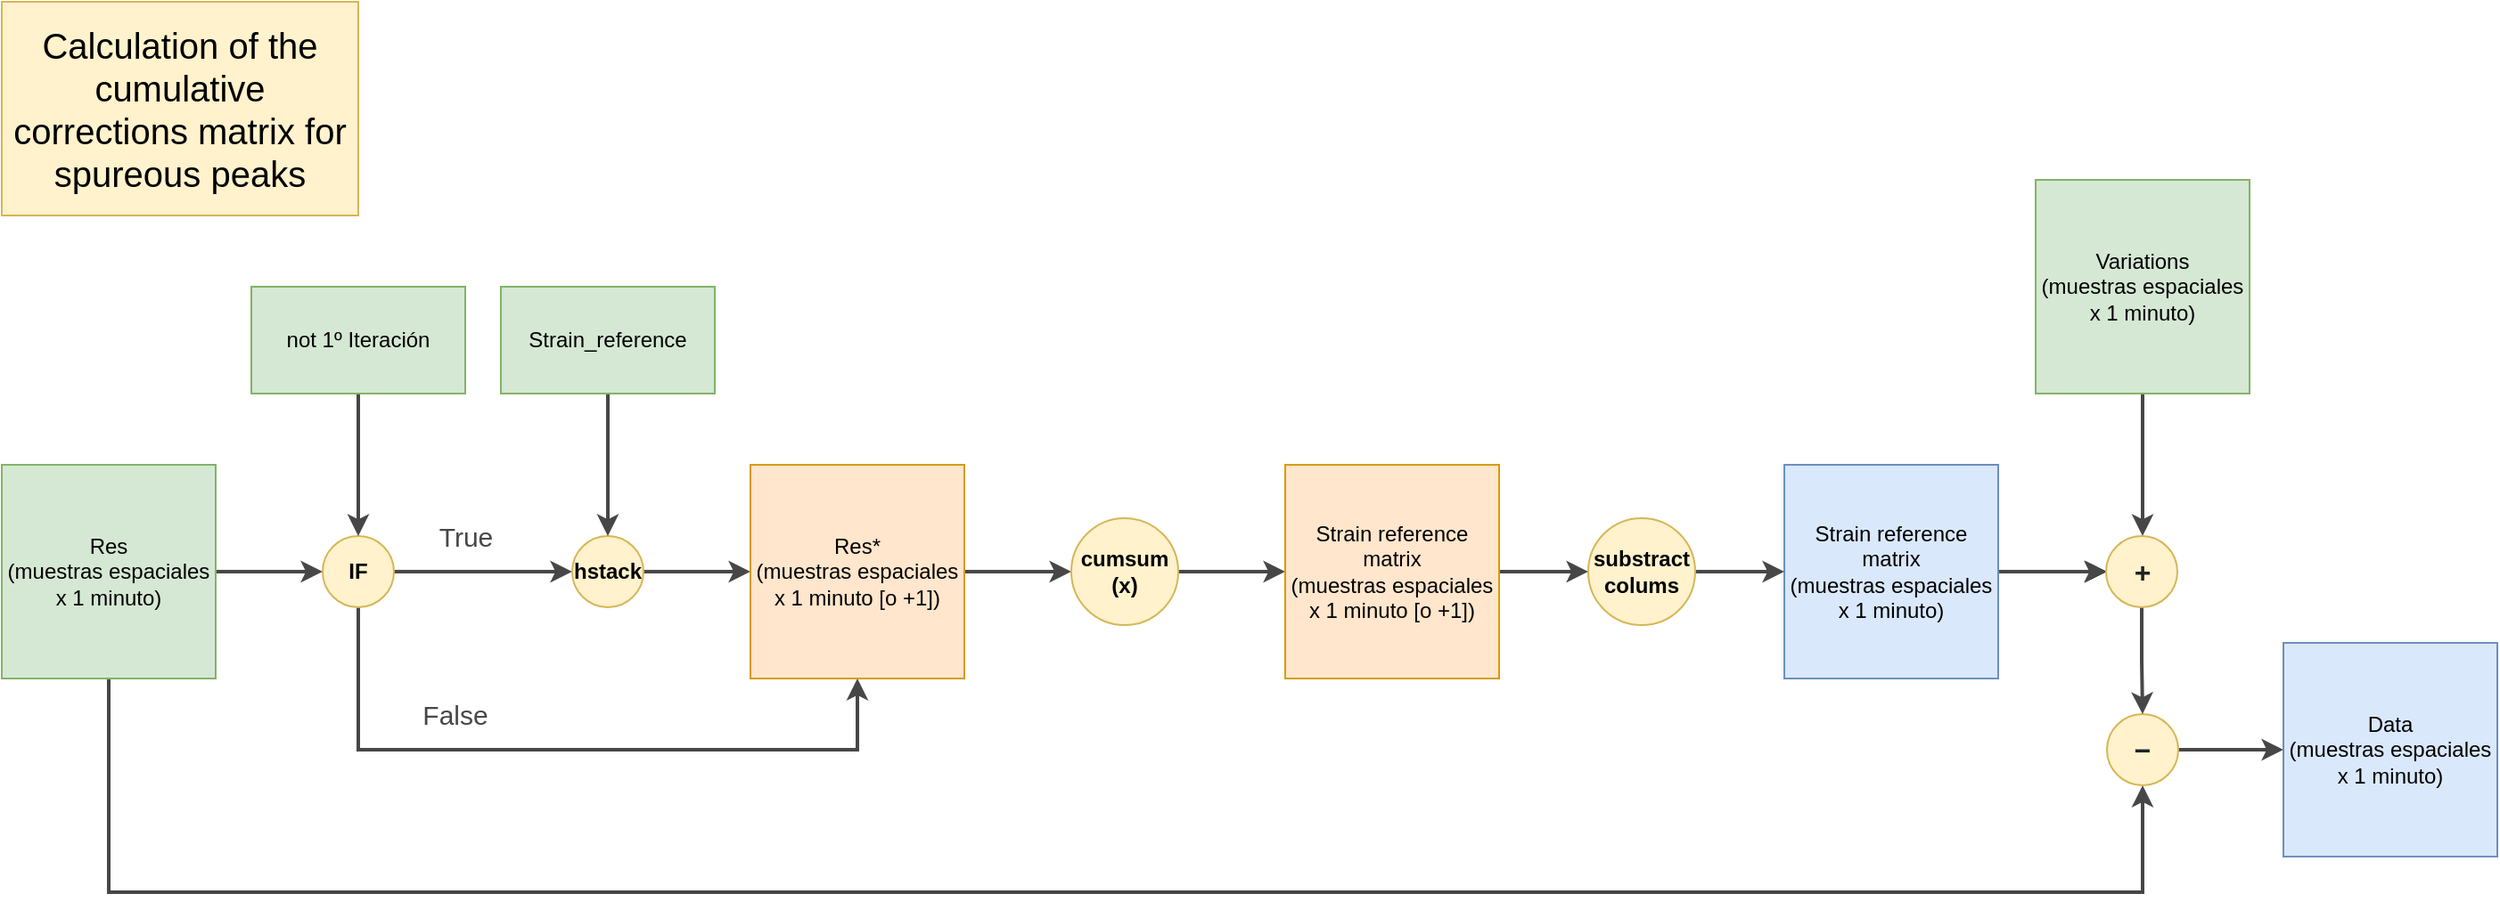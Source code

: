 <mxfile version="20.8.23" type="device"><diagram name="Página-1" id="u4xMofdSF5Qg74PEzu1n"><mxGraphModel dx="1434" dy="1876" grid="1" gridSize="10" guides="1" tooltips="1" connect="1" arrows="1" fold="1" page="1" pageScale="1" pageWidth="827" pageHeight="1169" math="0" shadow="0"><root><mxCell id="0"/><mxCell id="1" parent="0"/><mxCell id="N8zsmP3vozAbfl_YvSJA-4" value="" style="edgeStyle=orthogonalEdgeStyle;rounded=0;orthogonalLoop=1;jettySize=auto;html=1;strokeWidth=2;strokeColor=#474747;" parent="1" source="N8zsmP3vozAbfl_YvSJA-2" target="N8zsmP3vozAbfl_YvSJA-3" edge="1"><mxGeometry relative="1" as="geometry"/></mxCell><mxCell id="8hoyggWKXaQ4B2OPNL7p-2" style="edgeStyle=orthogonalEdgeStyle;rounded=0;orthogonalLoop=1;jettySize=auto;html=1;exitX=0.5;exitY=1;exitDx=0;exitDy=0;entryX=0.5;entryY=1;entryDx=0;entryDy=0;fontSize=12;strokeColor=#474747;fontColor=#474747;strokeWidth=2;" parent="1" source="N8zsmP3vozAbfl_YvSJA-2" target="N8zsmP3vozAbfl_YvSJA-36" edge="1"><mxGeometry relative="1" as="geometry"><Array as="points"><mxPoint x="100" y="280"/><mxPoint x="1241" y="280"/></Array></mxGeometry></mxCell><mxCell id="N8zsmP3vozAbfl_YvSJA-2" value="Res&lt;br&gt;(muestras espaciales x 1 minuto)" style="rounded=0;whiteSpace=wrap;html=1;fillColor=#d5e8d4;strokeColor=#82b366;" parent="1" vertex="1"><mxGeometry x="40" y="40" width="120" height="120" as="geometry"/></mxCell><mxCell id="N8zsmP3vozAbfl_YvSJA-10" value="" style="edgeStyle=orthogonalEdgeStyle;rounded=0;orthogonalLoop=1;jettySize=auto;html=1;strokeColor=#474747;strokeWidth=2;" parent="1" source="N8zsmP3vozAbfl_YvSJA-3" target="N8zsmP3vozAbfl_YvSJA-7" edge="1"><mxGeometry relative="1" as="geometry"/></mxCell><mxCell id="N8zsmP3vozAbfl_YvSJA-17" value="&lt;font color=&quot;#474747&quot; style=&quot;font-size: 15px;&quot;&gt;True&lt;/font&gt;" style="edgeLabel;html=1;align=center;verticalAlign=middle;resizable=0;points=[];" parent="N8zsmP3vozAbfl_YvSJA-10" vertex="1" connectable="0"><mxGeometry x="-0.187" y="1" relative="1" as="geometry"><mxPoint x="-1" y="-19" as="offset"/></mxGeometry></mxCell><mxCell id="N8zsmP3vozAbfl_YvSJA-16" style="edgeStyle=orthogonalEdgeStyle;rounded=0;orthogonalLoop=1;jettySize=auto;html=1;entryX=0.5;entryY=1;entryDx=0;entryDy=0;strokeColor=#474747;strokeWidth=2;" parent="1" source="N8zsmP3vozAbfl_YvSJA-3" target="N8zsmP3vozAbfl_YvSJA-14" edge="1"><mxGeometry relative="1" as="geometry"><Array as="points"><mxPoint x="240" y="200"/><mxPoint x="520" y="200"/></Array></mxGeometry></mxCell><mxCell id="N8zsmP3vozAbfl_YvSJA-18" value="False" style="edgeLabel;html=1;align=center;verticalAlign=middle;resizable=0;points=[];fontSize=15;fontColor=#474747;" parent="N8zsmP3vozAbfl_YvSJA-16" vertex="1" connectable="0"><mxGeometry x="-0.348" y="-1" relative="1" as="geometry"><mxPoint x="3" y="-21" as="offset"/></mxGeometry></mxCell><mxCell id="N8zsmP3vozAbfl_YvSJA-3" value="&lt;b&gt;IF&lt;/b&gt;" style="ellipse;whiteSpace=wrap;html=1;aspect=fixed;fillColor=#fff2cc;strokeColor=#d6b656;" parent="1" vertex="1"><mxGeometry x="220" y="80" width="40" height="40" as="geometry"/></mxCell><mxCell id="N8zsmP3vozAbfl_YvSJA-6" value="" style="edgeStyle=orthogonalEdgeStyle;rounded=0;orthogonalLoop=1;jettySize=auto;html=1;strokeColor=#474747;strokeWidth=2;" parent="1" source="N8zsmP3vozAbfl_YvSJA-5" target="N8zsmP3vozAbfl_YvSJA-3" edge="1"><mxGeometry relative="1" as="geometry"/></mxCell><mxCell id="N8zsmP3vozAbfl_YvSJA-5" value="not 1º Iteración" style="rounded=0;whiteSpace=wrap;html=1;fillColor=#d5e8d4;strokeColor=#82b366;" parent="1" vertex="1"><mxGeometry x="180" y="-60" width="120" height="60" as="geometry"/></mxCell><mxCell id="N8zsmP3vozAbfl_YvSJA-15" value="" style="edgeStyle=orthogonalEdgeStyle;rounded=0;orthogonalLoop=1;jettySize=auto;html=1;strokeColor=#474747;strokeWidth=2;" parent="1" source="N8zsmP3vozAbfl_YvSJA-7" target="N8zsmP3vozAbfl_YvSJA-14" edge="1"><mxGeometry relative="1" as="geometry"/></mxCell><mxCell id="N8zsmP3vozAbfl_YvSJA-7" value="&lt;b&gt;hstack&lt;/b&gt;" style="ellipse;whiteSpace=wrap;html=1;aspect=fixed;fillColor=#fff2cc;strokeColor=#d6b656;" parent="1" vertex="1"><mxGeometry x="360" y="80" width="40" height="40" as="geometry"/></mxCell><mxCell id="N8zsmP3vozAbfl_YvSJA-13" value="" style="edgeStyle=orthogonalEdgeStyle;rounded=0;orthogonalLoop=1;jettySize=auto;html=1;strokeColor=#474747;strokeWidth=2;" parent="1" source="N8zsmP3vozAbfl_YvSJA-12" target="N8zsmP3vozAbfl_YvSJA-7" edge="1"><mxGeometry relative="1" as="geometry"/></mxCell><mxCell id="N8zsmP3vozAbfl_YvSJA-12" value="Strain_reference" style="rounded=0;whiteSpace=wrap;html=1;fillColor=#d5e8d4;strokeColor=#82b366;" parent="1" vertex="1"><mxGeometry x="320" y="-60" width="120" height="60" as="geometry"/></mxCell><mxCell id="N8zsmP3vozAbfl_YvSJA-20" value="" style="edgeStyle=orthogonalEdgeStyle;rounded=0;orthogonalLoop=1;jettySize=auto;html=1;strokeColor=#474747;strokeWidth=2;fontSize=15;fontColor=#474747;" parent="1" source="N8zsmP3vozAbfl_YvSJA-14" target="N8zsmP3vozAbfl_YvSJA-19" edge="1"><mxGeometry relative="1" as="geometry"/></mxCell><mxCell id="N8zsmP3vozAbfl_YvSJA-14" value="Res*&lt;br&gt;(muestras espaciales x 1 minuto [o +1])" style="rounded=0;whiteSpace=wrap;html=1;fillColor=#ffe6cc;strokeColor=#d79b00;" parent="1" vertex="1"><mxGeometry x="460" y="40" width="120" height="120" as="geometry"/></mxCell><mxCell id="N8zsmP3vozAbfl_YvSJA-22" value="" style="edgeStyle=orthogonalEdgeStyle;rounded=0;orthogonalLoop=1;jettySize=auto;html=1;strokeColor=#474747;strokeWidth=2;fontSize=15;fontColor=#474747;" parent="1" source="N8zsmP3vozAbfl_YvSJA-19" target="N8zsmP3vozAbfl_YvSJA-21" edge="1"><mxGeometry relative="1" as="geometry"/></mxCell><mxCell id="N8zsmP3vozAbfl_YvSJA-19" value="&lt;b&gt;cumsum&lt;br&gt;(x)&lt;br&gt;&lt;/b&gt;" style="ellipse;whiteSpace=wrap;html=1;aspect=fixed;fillColor=#fff2cc;strokeColor=#d6b656;" parent="1" vertex="1"><mxGeometry x="640" y="70" width="60" height="60" as="geometry"/></mxCell><mxCell id="96im53WXf64c_7LVxwXK-1" value="" style="edgeStyle=orthogonalEdgeStyle;rounded=0;orthogonalLoop=1;jettySize=auto;html=1;fontSize=12;strokeColor=#474747;fontColor=#474747;strokeWidth=2;" edge="1" parent="1" source="N8zsmP3vozAbfl_YvSJA-21" target="8hoyggWKXaQ4B2OPNL7p-3"><mxGeometry relative="1" as="geometry"/></mxCell><mxCell id="N8zsmP3vozAbfl_YvSJA-21" value="Strain reference matrix&lt;br&gt;(muestras espaciales x 1 minuto [o +1])" style="rounded=0;whiteSpace=wrap;html=1;fillColor=#ffe6cc;strokeColor=#d79b00;" parent="1" vertex="1"><mxGeometry x="760" y="40" width="120" height="120" as="geometry"/></mxCell><mxCell id="N8zsmP3vozAbfl_YvSJA-35" value="" style="edgeStyle=orthogonalEdgeStyle;rounded=0;orthogonalLoop=1;jettySize=auto;html=1;strokeColor=#474747;strokeWidth=2;fontSize=12;fontColor=#474747;" parent="1" source="N8zsmP3vozAbfl_YvSJA-29" edge="1"><mxGeometry relative="1" as="geometry"><mxPoint x="1221" y="100" as="targetPoint"/></mxGeometry></mxCell><mxCell id="96im53WXf64c_7LVxwXK-3" value="" style="edgeStyle=orthogonalEdgeStyle;rounded=0;orthogonalLoop=1;jettySize=auto;html=1;" edge="1" parent="1" source="N8zsmP3vozAbfl_YvSJA-29" target="N8zsmP3vozAbfl_YvSJA-37"><mxGeometry relative="1" as="geometry"/></mxCell><mxCell id="96im53WXf64c_7LVxwXK-4" value="" style="edgeStyle=orthogonalEdgeStyle;rounded=0;orthogonalLoop=1;jettySize=auto;html=1;fontSize=12;strokeColor=#474747;fontColor=#474747;strokeWidth=2;" edge="1" parent="1" source="N8zsmP3vozAbfl_YvSJA-29" target="N8zsmP3vozAbfl_YvSJA-37"><mxGeometry relative="1" as="geometry"/></mxCell><mxCell id="N8zsmP3vozAbfl_YvSJA-29" value="Strain reference matrix&lt;br&gt;(muestras espaciales x 1 minuto)" style="rounded=0;whiteSpace=wrap;html=1;fillColor=#dae8fc;strokeColor=#6c8ebf;" parent="1" vertex="1"><mxGeometry x="1040" y="40" width="120" height="120" as="geometry"/></mxCell><mxCell id="N8zsmP3vozAbfl_YvSJA-34" value="" style="edgeStyle=orthogonalEdgeStyle;rounded=0;orthogonalLoop=1;jettySize=auto;html=1;strokeColor=#474747;strokeWidth=2;fontSize=12;fontColor=#474747;" parent="1" source="N8zsmP3vozAbfl_YvSJA-32" edge="1"><mxGeometry relative="1" as="geometry"><mxPoint x="1241" y="80" as="targetPoint"/></mxGeometry></mxCell><mxCell id="N8zsmP3vozAbfl_YvSJA-32" value="Variations&lt;br&gt;(muestras espaciales x 1 minuto)" style="rounded=0;whiteSpace=wrap;html=1;fillColor=#d5e8d4;strokeColor=#82b366;" parent="1" vertex="1"><mxGeometry x="1181" y="-120" width="120" height="120" as="geometry"/></mxCell><mxCell id="N8zsmP3vozAbfl_YvSJA-41" value="" style="edgeStyle=orthogonalEdgeStyle;rounded=0;orthogonalLoop=1;jettySize=auto;html=1;strokeColor=#474747;strokeWidth=2;fontSize=12;fontColor=#474747;" parent="1" source="N8zsmP3vozAbfl_YvSJA-36" target="N8zsmP3vozAbfl_YvSJA-40" edge="1"><mxGeometry relative="1" as="geometry"/></mxCell><mxCell id="N8zsmP3vozAbfl_YvSJA-36" value="&lt;b style=&quot;border-color: var(--border-color); color: rgb(32, 33, 36); font-size: 16px;&quot;&gt;−&lt;/b&gt;" style="ellipse;whiteSpace=wrap;html=1;aspect=fixed;align=center;fillColor=#fff2cc;strokeColor=#d6b656;" parent="1" vertex="1"><mxGeometry x="1221" y="180" width="40" height="40" as="geometry"/></mxCell><mxCell id="N8zsmP3vozAbfl_YvSJA-39" value="" style="edgeStyle=orthogonalEdgeStyle;rounded=0;orthogonalLoop=1;jettySize=auto;html=1;strokeColor=#474747;strokeWidth=2;fontSize=12;fontColor=#474747;" parent="1" source="N8zsmP3vozAbfl_YvSJA-37" target="N8zsmP3vozAbfl_YvSJA-36" edge="1"><mxGeometry relative="1" as="geometry"/></mxCell><mxCell id="N8zsmP3vozAbfl_YvSJA-37" value="&lt;b style=&quot;color: rgb(32, 33, 36); font-size: 16px; text-align: left;&quot;&gt;+&lt;/b&gt;" style="ellipse;whiteSpace=wrap;html=1;aspect=fixed;align=center;fillColor=#fff2cc;strokeColor=#d6b656;" parent="1" vertex="1"><mxGeometry x="1220.5" y="80" width="40" height="40" as="geometry"/></mxCell><mxCell id="N8zsmP3vozAbfl_YvSJA-40" value="Data&lt;br&gt;(muestras espaciales x 1 minuto)" style="rounded=0;whiteSpace=wrap;html=1;fillColor=#dae8fc;strokeColor=#6c8ebf;" parent="1" vertex="1"><mxGeometry x="1320" y="140" width="120" height="120" as="geometry"/></mxCell><mxCell id="8hoyggWKXaQ4B2OPNL7p-1" value="Calculation of the cumulative corrections matrix for spureous peaks" style="rounded=0;whiteSpace=wrap;html=1;fillColor=#fff2cc;strokeColor=#d6b656;fontSize=20;" parent="1" vertex="1"><mxGeometry x="40" y="-220" width="200" height="120" as="geometry"/></mxCell><mxCell id="96im53WXf64c_7LVxwXK-2" value="" style="edgeStyle=orthogonalEdgeStyle;rounded=0;orthogonalLoop=1;jettySize=auto;html=1;fontSize=12;strokeColor=#474747;fontColor=#474747;strokeWidth=2;" edge="1" parent="1" source="8hoyggWKXaQ4B2OPNL7p-3" target="N8zsmP3vozAbfl_YvSJA-29"><mxGeometry relative="1" as="geometry"/></mxCell><mxCell id="8hoyggWKXaQ4B2OPNL7p-3" value="&lt;b&gt;substract&lt;br&gt;colums&lt;br&gt;&lt;/b&gt;" style="ellipse;whiteSpace=wrap;html=1;aspect=fixed;fillColor=#fff2cc;strokeColor=#d6b656;" parent="1" vertex="1"><mxGeometry x="930" y="70" width="60" height="60" as="geometry"/></mxCell></root></mxGraphModel></diagram></mxfile>